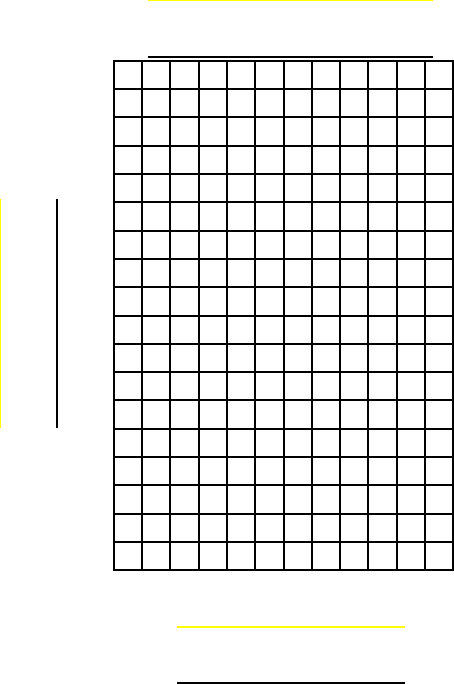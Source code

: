 real paperwidth = 8.5inches/2;
real paperheight = 11inches;
real iwidth = paperwidth - 1inches; // margins
real iheight = (paperheight - 1inches - .5inches) / 2; // margins + spacing
size(iwidth, iheight);
real width = iwidth - 2cm;
real height = iheight - 3cm; // tuned
real xoffset = 2cm;
real yoffset = 2cm;
real titlesize=5cm;
draw(((width-titlesize)/2+xoffset,iheight)--((width+titlesize)/2+xoffset,iheight),yellow);
draw(((width-titlesize)/2+xoffset,iheight-1cm)--((width+titlesize)/2+xoffset,iheight-1cm));
real axislabelsize = 4cm;
draw((0,(height-axislabelsize)/2+yoffset)--(0,(height+axislabelsize)/2+yoffset),yellow);
draw((1cm,(height-axislabelsize)/2+yoffset)--(1cm,(height+axislabelsize)/2+yoffset));
draw(((width-axislabelsize)/2+xoffset,1cm)--((width+axislabelsize)/2+xoffset,1cm),yellow);
draw(((width-axislabelsize)/2+xoffset,0)--((width+axislabelsize)/2+xoffset,0));
real gridspacing = .5cm;
int nwidth = floor(width/gridspacing);
int nheight = floor(height/gridspacing);
width = nwidth*gridspacing; 
height = nheight*gridspacing;

for(int i = 0; i <= nwidth; ++i)
  draw((gridspacing*i+xoffset,yoffset)--(gridspacing*i+xoffset,height+yoffset));
for(int j = 0; j <= nheight; ++j)
  draw((xoffset,gridspacing*j+yoffset)--(width+xoffset,gridspacing*j+yoffset));

